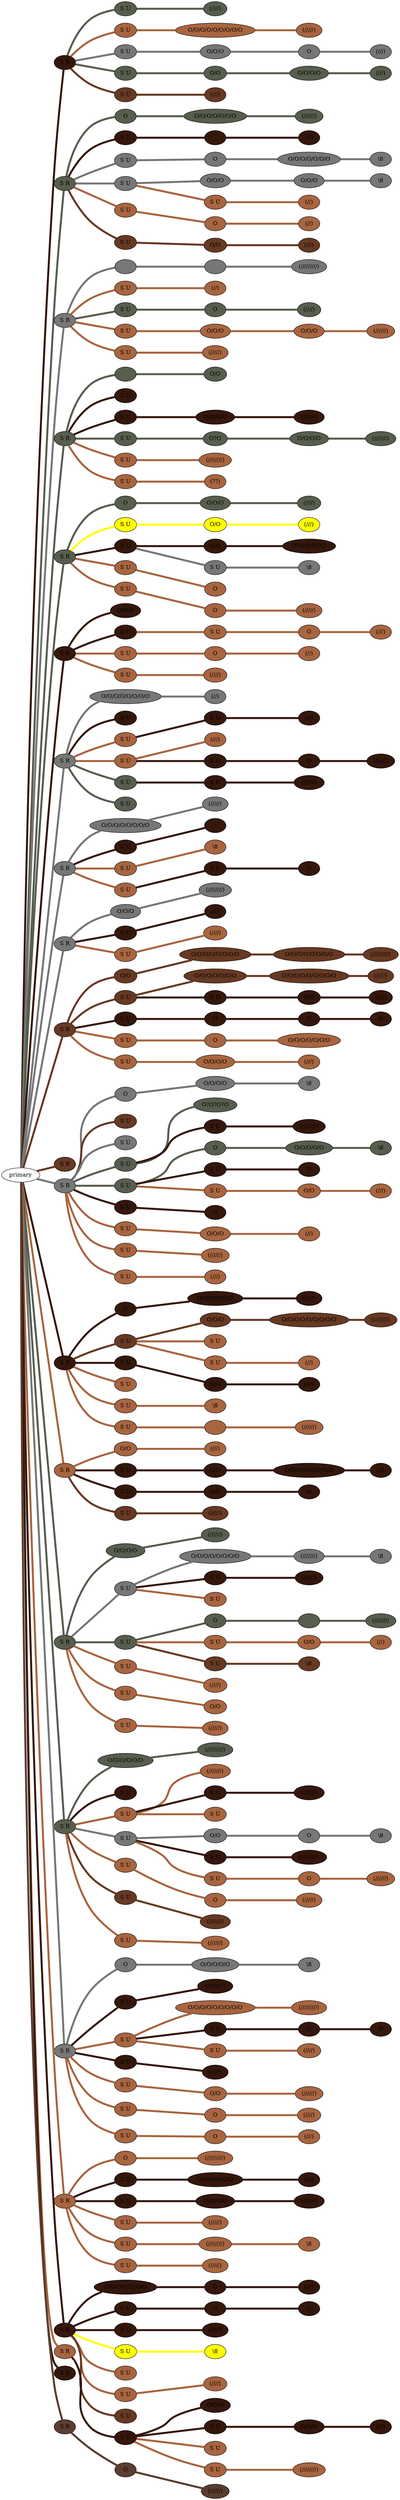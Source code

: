 graph {
 graph [rankdir=LR]
"primary" -- "1" [penwidth=5,color="#35170C"]
"1" [label="S R", style=filled, fillcolor="#35170C"]
"1" -- "1s1" [penwidth=5,color="#575E4E"]
"1s1" [label="S U", style=filled, fillcolor="#575E4E"]
"1s1" -- "1s1:0" [penwidth=5,color="#575E4E"]
"1s1:0" [label="(////)", style=filled, fillcolor="#575E4E"]
"1" -- "1s2" [penwidth=5,color="#A86540"]
"1s2" [label="S U", style=filled, fillcolor="#A86540"]
"1s2" -- "1s2:0" [penwidth=5,color="#A86540"]
"1s2:0" [label="O/O/O/O/O/O/O/O/O", style=filled, fillcolor="#A86540"]
"1s2:0" -- "1s2:1" [penwidth=5,color="#A86540"]
"1s2:1" [label="(/////)", style=filled, fillcolor="#A86540"]
"1" -- "1s3" [penwidth=5,color="#777777"]
"1s3" [label="S U", style=filled, fillcolor="#777777"]
"1s3" -- "1s3:0" [penwidth=5,color="#777777"]
"1s3:0" [label="O/O/O", style=filled, fillcolor="#777777"]
"1s3:0" -- "1s3:1" [penwidth=5,color="#777777"]
"1s3:1" [label="O", style=filled, fillcolor="#777777"]
"1s3:1" -- "1s3:2" [penwidth=5,color="#777777"]
"1s3:2" [label="(///)", style=filled, fillcolor="#777777"]
"1" -- "1s4" [penwidth=5,color="#575E4E"]
"1s4" [label="S U", style=filled, fillcolor="#575E4E"]
"1s4" -- "1s4:0" [penwidth=5,color="#575E4E"]
"1s4:0" [label="O/O", style=filled, fillcolor="#575E4E"]
"1s4:0" -- "1s4:1" [penwidth=5,color="#575E4E"]
"1s4:1" [label="O/O/O/O", style=filled, fillcolor="#575E4E"]
"1s4:1" -- "1s4:2" [penwidth=5,color="#575E4E"]
"1s4:2" [label="(///)", style=filled, fillcolor="#575E4E"]
"1" -- "1s5" [penwidth=5,color="#673923"]
"1s5" [label="S U", style=filled, fillcolor="#673923"]
"1s5" -- "1s5:0" [penwidth=5,color="#673923"]
"1s5:0" [label="(///)", style=filled, fillcolor="#673923"]
"primary" -- "2" [penwidth=5,color="#575E4E"]
"2" [label="S R", style=filled, fillcolor="#575E4E"]
"2" -- "2:0" [penwidth=5,color="#575E4E"]
"2:0" [label="O", style=filled, fillcolor="#575E4E"]
"2:0" -- "2:1" [penwidth=5,color="#575E4E"]
"2:1" [label="O/O/O/O/O/O/O", style=filled, fillcolor="#575E4E"]
"2:1" -- "2:2" [penwidth=5,color="#575E4E"]
"2:2" [label="(//////)", style=filled, fillcolor="#575E4E"]
"2" -- "2s1" [penwidth=5,color="#35170C"]
"2s1" [label="S U", style=filled, fillcolor="#35170C"]
"2s1" -- "2s1:0" [penwidth=5,color="#35170C"]
"2s1:0" [label="", style=filled, fillcolor="#35170C"]
"2s1:0" -- "2s1:1" [penwidth=5,color="#35170C"]
"2s1:1" [label="(//)", style=filled, fillcolor="#35170C"]
"2" -- "2s2" [penwidth=5,color="#777777"]
"2s2" [label="S U", style=filled, fillcolor="#777777"]
"2s2" -- "2s2:0" [penwidth=5,color="#777777"]
"2s2:0" [label="O", style=filled, fillcolor="#777777"]
"2s2:0" -- "2s2:1" [penwidth=5,color="#777777"]
"2s2:1" [label="O/O/O/O/O/O/O", style=filled, fillcolor="#777777"]
"2s2:1" -- "2s2:2" [penwidth=5,color="#777777"]
"2s2:2" [label="\\8", style=filled, fillcolor="#777777"]
"2" -- "2s3" [penwidth=5,color="#777777"]
"2s3" [label="S U", style=filled, fillcolor="#777777"]
"2s3" -- "2s3:0" [penwidth=5,color="#777777"]
"2s3:0" [label="O/O/O", style=filled, fillcolor="#777777"]
"2s3:0" -- "2s3:1" [penwidth=5,color="#777777"]
"2s3:1" [label="O/O/O", style=filled, fillcolor="#777777"]
"2s3:1" -- "2s3:2" [penwidth=5,color="#777777"]
"2s3:2" [label="\\8", style=filled, fillcolor="#777777"]
"2s3" -- "2s3s1" [penwidth=5,color="#A86540"]
"2s3s1" [label="S U", style=filled, fillcolor="#A86540"]
"2s3s1" -- "2s3s1:0" [penwidth=5,color="#A86540"]
"2s3s1:0" [label="(//)", style=filled, fillcolor="#A86540"]
"2" -- "2s4" [penwidth=5,color="#A86540"]
"2s4" [label="S U", style=filled, fillcolor="#A86540"]
"2s4" -- "2s4:0" [penwidth=5,color="#A86540"]
"2s4:0" [label="O", style=filled, fillcolor="#A86540"]
"2s4:0" -- "2s4:1" [penwidth=5,color="#A86540"]
"2s4:1" [label="(//)", style=filled, fillcolor="#A86540"]
"2" -- "2s5" [penwidth=5,color="#673923"]
"2s5" [label="S U", style=filled, fillcolor="#673923"]
"2s5" -- "2s5:0" [penwidth=5,color="#673923"]
"2s5:0" [label="O/O", style=filled, fillcolor="#673923"]
"2s5:0" -- "2s5:1" [penwidth=5,color="#673923"]
"2s5:1" [label="(///)", style=filled, fillcolor="#673923"]
"primary" -- "3" [penwidth=5,color="#777777"]
"3" [label="S R", style=filled, fillcolor="#777777"]
"3" -- "3:0" [penwidth=5,color="#777777"]
"3:0" [label="", style=filled, fillcolor="#777777"]
"3:0" -- "3:1" [penwidth=5,color="#777777"]
"3:1" [label="", style=filled, fillcolor="#777777"]
"3:1" -- "3:2" [penwidth=5,color="#777777"]
"3:2" [label="(/////////)", style=filled, fillcolor="#777777"]
"3" -- "3s1" [penwidth=5,color="#A86540"]
"3s1" [label="S U", style=filled, fillcolor="#A86540"]
"3s1" -- "3s1:0" [penwidth=5,color="#A86540"]
"3s1:0" [label="(//)", style=filled, fillcolor="#A86540"]
"3" -- "3s2" [penwidth=5,color="#575E4E"]
"3s2" [label="S U", style=filled, fillcolor="#575E4E"]
"3s2" -- "3s2:0" [penwidth=5,color="#575E4E"]
"3s2:0" [label="O", style=filled, fillcolor="#575E4E"]
"3s2:0" -- "3s2:1" [penwidth=5,color="#575E4E"]
"3s2:1" [label="(////)", style=filled, fillcolor="#575E4E"]
"3" -- "3s3" [penwidth=5,color="#A86540"]
"3s3" [label="S U", style=filled, fillcolor="#A86540"]
"3s3" -- "3s3:0" [penwidth=5,color="#A86540"]
"3s3:0" [label="O/O/O", style=filled, fillcolor="#A86540"]
"3s3:0" -- "3s3:1" [penwidth=5,color="#A86540"]
"3s3:1" [label="O/O/O", style=filled, fillcolor="#A86540"]
"3s3:1" -- "3s3:2" [penwidth=5,color="#A86540"]
"3s3:2" [label="(//////)", style=filled, fillcolor="#A86540"]
"3" -- "3s4" [penwidth=5,color="#A86540"]
"3s4" [label="S U", style=filled, fillcolor="#A86540"]
"3s4" -- "3s4:0" [penwidth=5,color="#A86540"]
"3s4:0" [label="(/////)", style=filled, fillcolor="#A86540"]
"primary" -- "4" [penwidth=5,color="#575E4E"]
"4" [label="S R", style=filled, fillcolor="#575E4E"]
"4" -- "4:0" [penwidth=5,color="#575E4E"]
"4:0" [label="", style=filled, fillcolor="#575E4E"]
"4:0" -- "4:1" [penwidth=5,color="#575E4E"]
"4:1" [label="O/O", style=filled, fillcolor="#575E4E"]
"4" -- "4s1" [penwidth=5,color="#35170C"]
"4s1" [label="S U", style=filled, fillcolor="#35170C"]
"4" -- "4s2" [penwidth=5,color="#35170C"]
"4s2" [label="S U", style=filled, fillcolor="#35170C"]
"4s2" -- "4s2:0" [penwidth=5,color="#35170C"]
"4s2:0" [label="O/O/O/O", style=filled, fillcolor="#35170C"]
"4s2:0" -- "4s2:1" [penwidth=5,color="#35170C"]
"4s2:1" [label="(///////)", style=filled, fillcolor="#35170C"]
"4" -- "4s3" [penwidth=5,color="#575E4E"]
"4s3" [label="S U", style=filled, fillcolor="#575E4E"]
"4s3" -- "4s3:0" [penwidth=5,color="#575E4E"]
"4s3:0" [label="O?O", style=filled, fillcolor="#575E4E"]
"4s3:0" -- "4s3:1" [penwidth=5,color="#575E4E"]
"4s3:1" [label="O/O/O/O", style=filled, fillcolor="#575E4E"]
"4s3:1" -- "4s3:2" [penwidth=5,color="#575E4E"]
"4s3:2" [label="(///////)", style=filled, fillcolor="#575E4E"]
"4" -- "4s4" [penwidth=5,color="#A86540"]
"4s4" [label="S U", style=filled, fillcolor="#A86540"]
"4s4" -- "4s4:0" [penwidth=5,color="#A86540"]
"4s4:0" [label="(////////)", style=filled, fillcolor="#A86540"]
"4" -- "4s5" [penwidth=5,color="#A86540"]
"4s5" [label="S U", style=filled, fillcolor="#A86540"]
"4s5" -- "4s5:0" [penwidth=5,color="#A86540"]
"4s5:0" [label="(??)", style=filled, fillcolor="#A86540"]
"primary" -- "5" [penwidth=5,color="#575E4E"]
"5" [label="S R", style=filled, fillcolor="#575E4E"]
"5" -- "5:0" [penwidth=5,color="#575E4E"]
"5:0" [label="O", style=filled, fillcolor="#575E4E"]
"5:0" -- "5:1" [penwidth=5,color="#575E4E"]
"5:1" [label="O/O/O", style=filled, fillcolor="#575E4E"]
"5:1" -- "5:2" [penwidth=5,color="#575E4E"]
"5:2" [label="(////)", style=filled, fillcolor="#575E4E"]
"5" -- "5s1" [penwidth=5,color=yellow]
"5s1" [label="S U", style=filled, fillcolor=yellow]
"5s1" -- "5s1:0" [penwidth=5,color=yellow]
"5s1:0" [label="O/O", style=filled, fillcolor=yellow]
"5s1:0" -- "5s1:1" [penwidth=5,color=yellow]
"5s1:1" [label="(///)", style=filled, fillcolor=yellow]
"5" -- "5s2" [penwidth=5,color="#35170C"]
"5s2" [label="S U", style=filled, fillcolor="#35170C"]
"5s2" -- "5s2:0" [penwidth=5,color="#35170C"]
"5s2:0" [label="O/O", style=filled, fillcolor="#35170C"]
"5s2:0" -- "5s2:1" [penwidth=5,color="#35170C"]
"5s2:1" [label="O?O?O?O?O", style=filled, fillcolor="#35170C"]
"5s2" -- "5s2s1" [penwidth=5,color="#777777"]
"5s2s1" [label="S U", style=filled, fillcolor="#777777"]
"5s2s1" -- "5s2s1:0" [penwidth=5,color="#777777"]
"5s2s1:0" [label="\\8", style=filled, fillcolor="#777777"]
"5" -- "5s3" [penwidth=5,color="#A86540"]
"5s3" [label="S U", style=filled, fillcolor="#A86540"]
"5s3" -- "5s3:0" [penwidth=5,color="#A86540"]
"5s3:0" [label="O", style=filled, fillcolor="#A86540"]
"5" -- "5s4" [penwidth=5,color="#A86540"]
"5s4" [label="S U", style=filled, fillcolor="#A86540"]
"5s4" -- "5s4:0" [penwidth=5,color="#A86540"]
"5s4:0" [label="O", style=filled, fillcolor="#A86540"]
"5s4:0" -- "5s4:1" [penwidth=5,color="#A86540"]
"5s4:1" [label="(/////)", style=filled, fillcolor="#A86540"]
"primary" -- "6" [penwidth=5,color="#35170C"]
"6" [label="S R", style=filled, fillcolor="#35170C"]
"6" -- "6:0" [penwidth=5,color="#35170C"]
"6:0" [label="O/O/O", style=filled, fillcolor="#35170C"]
"6" -- "6s1" [penwidth=5,color="#35170C"]
"6s1" [label="S U", style=filled, fillcolor="#35170C"]
"6s1" -- "6s1s1" [penwidth=5,color="#A86540"]
"6s1s1" [label="S U", style=filled, fillcolor="#A86540"]
"6s1s1" -- "6s1s1:0" [penwidth=5,color="#A86540"]
"6s1s1:0" [label="O", style=filled, fillcolor="#A86540"]
"6s1s1:0" -- "6s1s1:1" [penwidth=5,color="#A86540"]
"6s1s1:1" [label="(///)", style=filled, fillcolor="#A86540"]
"6" -- "6s2" [penwidth=5,color="#A86540"]
"6s2" [label="S U", style=filled, fillcolor="#A86540"]
"6s2" -- "6s2:0" [penwidth=5,color="#A86540"]
"6s2:0" [label="O", style=filled, fillcolor="#A86540"]
"6s2:0" -- "6s2:1" [penwidth=5,color="#A86540"]
"6s2:1" [label="(//)", style=filled, fillcolor="#A86540"]
"6" -- "6s3" [penwidth=5,color="#A86540"]
"6s3" [label="S U", style=filled, fillcolor="#A86540"]
"6s3" -- "6s3:0" [penwidth=5,color="#A86540"]
"6s3:0" [label="(////)", style=filled, fillcolor="#A86540"]
"primary" -- "7" [penwidth=5,color="#777777"]
"7" [label="S R", style=filled, fillcolor="#777777"]
"7" -- "7:0" [penwidth=5,color="#777777"]
"7:0" [label="O/O/O/O/O/O/O/O", style=filled, fillcolor="#777777"]
"7:0" -- "7:1" [penwidth=5,color="#777777"]
"7:1" [label="(//)", style=filled, fillcolor="#777777"]
"7" -- "7s1" [penwidth=5,color="#35170C"]
"7s1" [label="S U", style=filled, fillcolor="#35170C"]
"7" -- "7s2" [penwidth=5,color="#A86540"]
"7s2" [label="S U", style=filled, fillcolor="#A86540"]
"7s2" -- "7s2s1" [penwidth=5,color="#35170C"]
"7s2s1" [label="S U", style=filled, fillcolor="#35170C"]
"7s2s1" -- "7s2s1:0" [penwidth=5,color="#35170C"]
"7s2s1:0" [label="(//)", style=filled, fillcolor="#35170C"]
"7" -- "7s3" [penwidth=5,color="#A86540"]
"7s3" [label="S U", style=filled, fillcolor="#A86540"]
"7s3" -- "7s3:0" [penwidth=5,color="#A86540"]
"7s3:0" [label="(///)", style=filled, fillcolor="#A86540"]
"7s3" -- "7s3s1" [penwidth=5,color="#35170C"]
"7s3s1" [label="S U", style=filled, fillcolor="#35170C"]
"7s3s1" -- "7s3s1:0" [penwidth=5,color="#35170C"]
"7s3s1:0" [label="O", style=filled, fillcolor="#35170C"]
"7s3s1:0" -- "7s3s1:1" [penwidth=5,color="#35170C"]
"7s3s1:1" [label="(//////)", style=filled, fillcolor="#35170C"]
"7" -- "7s4" [penwidth=5,color="#575E4E"]
"7s4" [label="S U", style=filled, fillcolor="#575E4E"]
"7s4" -- "7s4s1" [penwidth=5,color="#35170C"]
"7s4s1" [label="S U", style=filled, fillcolor="#35170C"]
"7s4s1" -- "7s4s1:0" [penwidth=5,color="#35170C"]
"7s4s1:0" [label="(///////)", style=filled, fillcolor="#35170C"]
"7" -- "7s5" [penwidth=5,color="#575E4E"]
"7s5" [label="S U", style=filled, fillcolor="#575E4E"]
"primary" -- "8" [penwidth=5,color="#777777"]
"8" [label="S R", style=filled, fillcolor="#777777"]
"8" -- "8:0" [penwidth=5,color="#777777"]
"8:0" [label="O/O/O/O/O/O/O/O", style=filled, fillcolor="#777777"]
"8:0" -- "8:1" [penwidth=5,color="#777777"]
"8:1" [label="(/////)", style=filled, fillcolor="#777777"]
"8" -- "8s1" [penwidth=5,color="#35170C"]
"8s1" [label="S U", style=filled, fillcolor="#35170C"]
"8s1" -- "8s1:0" [penwidth=5,color="#35170C"]
"8s1:0" [label="", style=filled, fillcolor="#35170C"]
"8" -- "8s2" [penwidth=5,color="#A86540"]
"8s2" [label="S U", style=filled, fillcolor="#A86540"]
"8s2" -- "8s2:0" [penwidth=5,color="#A86540"]
"8s2:0" [label="\\8", style=filled, fillcolor="#A86540"]
"8" -- "8s3" [penwidth=5,color="#A86540"]
"8s3" [label="S U", style=filled, fillcolor="#A86540"]
"8s3" -- "8s3s1" [penwidth=5,color="#35170C"]
"8s3s1" [label="S U", style=filled, fillcolor="#35170C"]
"8s3s1" -- "8s3s1:0" [penwidth=5,color="#35170C"]
"8s3s1:0" [label="O", style=filled, fillcolor="#35170C"]
"primary" -- "9" [penwidth=5,color="#777777"]
"9" [label="S R", style=filled, fillcolor="#777777"]
"9" -- "9:0" [penwidth=5,color="#777777"]
"9:0" [label="O/O/O", style=filled, fillcolor="#777777"]
"9:0" -- "9:1" [penwidth=5,color="#777777"]
"9:1" [label="(////////)", style=filled, fillcolor="#777777"]
"9" -- "9s1" [penwidth=5,color="#35170C"]
"9s1" [label="S U", style=filled, fillcolor="#35170C"]
"9s1" -- "9s1:0" [penwidth=5,color="#35170C"]
"9s1:0" [label="(///)", style=filled, fillcolor="#35170C"]
"9" -- "9s2" [penwidth=5,color="#A86540"]
"9s2" [label="S U", style=filled, fillcolor="#A86540"]
"9s2" -- "9s2:0" [penwidth=5,color="#A86540"]
"9s2:0" [label="(////)", style=filled, fillcolor="#A86540"]
"primary" -- "10" [penwidth=5,color="#673923"]
"10" [label="S R", style=filled, fillcolor="#673923"]
"10" -- "10:0" [penwidth=5,color="#673923"]
"10:0" [label="O/O", style=filled, fillcolor="#673923"]
"10:0" -- "10:1" [penwidth=5,color="#673923"]
"10:1" [label="O/O/O/O/O/O/O/O", style=filled, fillcolor="#673923"]
"10:1" -- "10:2" [penwidth=5,color="#673923"]
"10:2" [label="O/O/O/O/O/O/O/O", style=filled, fillcolor="#673923"]
"10:2" -- "10:3" [penwidth=5,color="#673923"]
"10:3" [label="(/////////)", style=filled, fillcolor="#673923"]
"10" -- "10s1" [penwidth=5,color="#673923"]
"10s1" [label="S U", style=filled, fillcolor="#673923"]
"10s1" -- "10s1:0" [penwidth=5,color="#673923"]
"10s1:0" [label="O/O/O/O/O/O/O", style=filled, fillcolor="#673923"]
"10s1:0" -- "10s1:1" [penwidth=5,color="#673923"]
"10s1:1" [label="O/O/O/O/O/O/O/O/O", style=filled, fillcolor="#673923"]
"10s1:1" -- "10s1:2" [penwidth=5,color="#673923"]
"10s1:2" [label="(/////)", style=filled, fillcolor="#673923"]
"10s1" -- "10s1s1" [penwidth=5,color="#35170C"]
"10s1s1" [label="S U", style=filled, fillcolor="#35170C"]
"10s1s1" -- "10s1s1:0" [penwidth=5,color="#35170C"]
"10s1s1:0" [label="O/O", style=filled, fillcolor="#35170C"]
"10s1s1:0" -- "10s1s1:1" [penwidth=5,color="#35170C"]
"10s1s1:1" [label="(////)", style=filled, fillcolor="#35170C"]
"10" -- "10s2" [penwidth=5,color="#35170C"]
"10s2" [label="S U", style=filled, fillcolor="#35170C"]
"10s2" -- "10s2:0" [penwidth=5,color="#35170C"]
"10s2:0" [label="O", style=filled, fillcolor="#35170C"]
"10s2:0" -- "10s2:1" [penwidth=5,color="#35170C"]
"10s2:1" [label="O", style=filled, fillcolor="#35170C"]
"10s2:1" -- "10s2:2" [penwidth=5,color="#35170C"]
"10s2:2" [label="\\8", style=filled, fillcolor="#35170C"]
"10" -- "10s3" [penwidth=5,color="#A86540"]
"10s3" [label="S U", style=filled, fillcolor="#A86540"]
"10s3" -- "10s3:0" [penwidth=5,color="#A86540"]
"10s3:0" [label="O", style=filled, fillcolor="#A86540"]
"10s3:0" -- "10s3:1" [penwidth=5,color="#A86540"]
"10s3:1" [label="O/O/O/O/O/O/O", style=filled, fillcolor="#A86540"]
"10" -- "10s4" [penwidth=5,color="#A86540"]
"10s4" [label="S U", style=filled, fillcolor="#A86540"]
"10s4" -- "10s4:0" [penwidth=5,color="#A86540"]
"10s4:0" [label="O/O/O/O", style=filled, fillcolor="#A86540"]
"10s4:0" -- "10s4:1" [penwidth=5,color="#A86540"]
"10s4:1" [label="(///)", style=filled, fillcolor="#A86540"]
"primary" -- "11" [penwidth=5,color="#673923"]
"11" [label="S R", style=filled, fillcolor="#673923"]
"primary" -- "12" [penwidth=5,color="#777777"]
"12" [label="S R", style=filled, fillcolor="#777777"]
"12" -- "12:0" [penwidth=5,color="#777777"]
"12:0" [label="O", style=filled, fillcolor="#777777"]
"12:0" -- "12:1" [penwidth=5,color="#777777"]
"12:1" [label="O/O/O/O", style=filled, fillcolor="#777777"]
"12:1" -- "12:2" [penwidth=5,color="#777777"]
"12:2" [label="\\8", style=filled, fillcolor="#777777"]
"12" -- "12s1" [penwidth=5,color="#673923"]
"12s1" [label="S U", style=filled, fillcolor="#673923"]
"12" -- "12s2" [penwidth=5,color="#777777"]
"12s2" [label="S U", style=filled, fillcolor="#777777"]
"12" -- "12s3" [penwidth=5,color="#575E4E"]
"12s3" [label="S U", style=filled, fillcolor="#575E4E"]
"12s3" -- "12s3:0" [penwidth=5,color="#575E4E"]
"12s3:0" [label="O?O?O?O", style=filled, fillcolor="#575E4E"]
"12s3" -- "12s3s1" [penwidth=5,color="#35170C"]
"12s3s1" [label="S U", style=filled, fillcolor="#35170C"]
"12s3s1" -- "12s3s1:0" [penwidth=5,color="#35170C"]
"12s3s1:0" [label="(////////)", style=filled, fillcolor="#35170C"]
"12" -- "12s4" [penwidth=5,color="#575E4E"]
"12s4" [label="S U", style=filled, fillcolor="#575E4E"]
"12s4" -- "12s4:0" [penwidth=5,color="#575E4E"]
"12s4:0" [label="O", style=filled, fillcolor="#575E4E"]
"12s4:0" -- "12s4:1" [penwidth=5,color="#575E4E"]
"12s4:1" [label="O/O/O/O/O", style=filled, fillcolor="#575E4E"]
"12s4:1" -- "12s4:2" [penwidth=5,color="#575E4E"]
"12s4:2" [label="\\8", style=filled, fillcolor="#575E4E"]
"12s4" -- "12s4s1" [penwidth=5,color="#35170C"]
"12s4s1" [label="S U", style=filled, fillcolor="#35170C"]
"12s4s1" -- "12s4s1:0" [penwidth=5,color="#35170C"]
"12s4s1:0" [label="O", style=filled, fillcolor="#35170C"]
"12s4" -- "12s4s2" [penwidth=5,color="#A86540"]
"12s4s2" [label="S U", style=filled, fillcolor="#A86540"]
"12s4s2" -- "12s4s2:0" [penwidth=5,color="#A86540"]
"12s4s2:0" [label="O/O", style=filled, fillcolor="#A86540"]
"12s4s2:0" -- "12s4s2:1" [penwidth=5,color="#A86540"]
"12s4s2:1" [label="(///)", style=filled, fillcolor="#A86540"]
"12" -- "12s5" [penwidth=5,color="#35170C"]
"12s5" [label="S U", style=filled, fillcolor="#35170C"]
"12s5" -- "12s5:0" [penwidth=5,color="#35170C"]
"12s5:0" [label="O", style=filled, fillcolor="#35170C"]
"12" -- "12s6" [penwidth=5,color="#A86540"]
"12s6" [label="S U", style=filled, fillcolor="#A86540"]
"12s6" -- "12s6:0" [penwidth=5,color="#A86540"]
"12s6:0" [label="O/O/O", style=filled, fillcolor="#A86540"]
"12s6:0" -- "12s6:1" [penwidth=5,color="#A86540"]
"12s6:1" [label="(//)", style=filled, fillcolor="#A86540"]
"12" -- "12s7" [penwidth=5,color="#A86540"]
"12s7" [label="S U", style=filled, fillcolor="#A86540"]
"12s7" -- "12s7:0" [penwidth=5,color="#A86540"]
"12s7:0" [label="(//////)", style=filled, fillcolor="#A86540"]
"12" -- "12s8" [penwidth=5,color="#A86540"]
"12s8" [label="S U", style=filled, fillcolor="#A86540"]
"12s8" -- "12s8:0" [penwidth=5,color="#A86540"]
"12s8:0" [label="(///)", style=filled, fillcolor="#A86540"]
"primary" -- "13" [penwidth=5,color="#35170C"]
"13" [label="S R", style=filled, fillcolor="#35170C"]
"13" -- "13:0" [penwidth=5,color="#35170C"]
"13:0" [label="O", style=filled, fillcolor="#35170C"]
"13:0" -- "13:1" [penwidth=5,color="#35170C"]
"13:1" [label="O/O/O/O/O/O", style=filled, fillcolor="#35170C"]
"13:1" -- "13:2" [penwidth=5,color="#35170C"]
"13:2" [label="(/////)", style=filled, fillcolor="#35170C"]
"13" -- "13s1" [penwidth=5,color="#673923"]
"13s1" [label="S U", style=filled, fillcolor="#673923"]
"13s1" -- "13s1:0" [penwidth=5,color="#673923"]
"13s1:0" [label="O/O/O", style=filled, fillcolor="#673923"]
"13s1:0" -- "13s1:1" [penwidth=5,color="#673923"]
"13s1:1" [label="O/O/O/O/O/O/O/O/O", style=filled, fillcolor="#673923"]
"13s1:1" -- "13s1:2" [penwidth=5,color="#673923"]
"13s1:2" [label="(////////)", style=filled, fillcolor="#673923"]
"13s1" -- "13s1s1" [penwidth=5,color="#A86540"]
"13s1s1" [label="S U", style=filled, fillcolor="#A86540"]
"13s1" -- "13s1s2" [penwidth=5,color="#A86540"]
"13s1s2" [label="S U", style=filled, fillcolor="#A86540"]
"13s1s2" -- "13s1s2:0" [penwidth=5,color="#A86540"]
"13s1s2:0" [label="(//)", style=filled, fillcolor="#A86540"]
"13" -- "13s2" [penwidth=5,color="#35170C"]
"13s2" [label="S U", style=filled, fillcolor="#35170C"]
"13s2" -- "13s2:0" [penwidth=5,color="#35170C"]
"13s2:0" [label="O/O", style=filled, fillcolor="#35170C"]
"13s2:0" -- "13s2:1" [penwidth=5,color="#35170C"]
"13s2:1" [label="(///)", style=filled, fillcolor="#35170C"]
"13" -- "13s3" [penwidth=5,color="#A86540"]
"13s3" [label="S U", style=filled, fillcolor="#A86540"]
"13" -- "13s4" [penwidth=5,color="#A86540"]
"13s4" [label="S U", style=filled, fillcolor="#A86540"]
"13s4" -- "13s4:0" [penwidth=5,color="#A86540"]
"13s4:0" [label="\\8", style=filled, fillcolor="#A86540"]
"13" -- "13s5" [penwidth=5,color="#A86540"]
"13s5" [label="S U", style=filled, fillcolor="#A86540"]
"13s5" -- "13s5:0" [penwidth=5,color="#A86540"]
"13s5:0" [label="", style=filled, fillcolor="#A86540"]
"13s5:0" -- "13s5:1" [penwidth=5,color="#A86540"]
"13s5:1" [label="(//////)", style=filled, fillcolor="#A86540"]
"primary" -- "14" [penwidth=5,color="#A86540"]
"14" [label="S R", style=filled, fillcolor="#A86540"]
"14" -- "14:0" [penwidth=5,color="#A86540"]
"14:0" [label="O/O", style=filled, fillcolor="#A86540"]
"14:0" -- "14:1" [penwidth=5,color="#A86540"]
"14:1" [label="(///)", style=filled, fillcolor="#A86540"]
"14" -- "14s1" [penwidth=5,color="#35170C"]
"14s1" [label="S U", style=filled, fillcolor="#35170C"]
"14s1" -- "14s1:0" [penwidth=5,color="#35170C"]
"14s1:0" [label="O/O", style=filled, fillcolor="#35170C"]
"14s1:0" -- "14s1:1" [penwidth=5,color="#35170C"]
"14s1:1" [label="O/O/O/O/O/O/O/O", style=filled, fillcolor="#35170C"]
"14s1:1" -- "14s1:2" [penwidth=5,color="#35170C"]
"14s1:2" [label="(//)", style=filled, fillcolor="#35170C"]
"14" -- "14s2" [penwidth=5,color="#35170C"]
"14s2" [label="S U", style=filled, fillcolor="#35170C"]
"14s2" -- "14s2:0" [penwidth=5,color="#35170C"]
"14s2:0" [label="O/O", style=filled, fillcolor="#35170C"]
"14s2:0" -- "14s2:1" [penwidth=5,color="#35170C"]
"14s2:1" [label="\\8", style=filled, fillcolor="#35170C"]
"14" -- "14s3" [penwidth=5,color="#673923"]
"14s3" [label="S U", style=filled, fillcolor="#673923"]
"14s3" -- "14s3:0" [penwidth=5,color="#673923"]
"14s3:0" [label="(/////)", style=filled, fillcolor="#673923"]
"primary" -- "15" [penwidth=5,color="#575E4E"]
"15" [label="S R", style=filled, fillcolor="#575E4E"]
"15" -- "15:0" [penwidth=5,color="#575E4E"]
"15:0" [label="O/O/O/O", style=filled, fillcolor="#575E4E"]
"15:0" -- "15:1" [penwidth=5,color="#575E4E"]
"15:1" [label="(//////)", style=filled, fillcolor="#575E4E"]
"15" -- "15s1" [penwidth=5,color="#777777"]
"15s1" [label="S U", style=filled, fillcolor="#777777"]
"15s1" -- "15s1:0" [penwidth=5,color="#777777"]
"15s1:0" [label="O/O/O/O/O/O/O/O", style=filled, fillcolor="#777777"]
"15s1:0" -- "15s1:1" [penwidth=5,color="#777777"]
"15s1:1" [label="(///////)", style=filled, fillcolor="#777777"]
"15s1:1" -- "15s1:2" [penwidth=5,color="#777777"]
"15s1:2" [label="\\8", style=filled, fillcolor="#777777"]
"15s1" -- "15s1s1" [penwidth=5,color="#35170C"]
"15s1s1" [label="S U", style=filled, fillcolor="#35170C"]
"15s1s1" -- "15s1s1:0" [penwidth=5,color="#35170C"]
"15s1s1:0" [label="(//////)", style=filled, fillcolor="#35170C"]
"15s1" -- "15s1s2" [penwidth=5,color="#A86540"]
"15s1s2" [label="S U", style=filled, fillcolor="#A86540"]
"15" -- "15s2" [penwidth=5,color="#575E4E"]
"15s2" [label="S U", style=filled, fillcolor="#575E4E"]
"15s2" -- "15s2:0" [penwidth=5,color="#575E4E"]
"15s2:0" [label="O", style=filled, fillcolor="#575E4E"]
"15s2:0" -- "15s2:1" [penwidth=5,color="#575E4E"]
"15s2:1" [label="", style=filled, fillcolor="#575E4E"]
"15s2:1" -- "15s2:2" [penwidth=5,color="#575E4E"]
"15s2:2" [label="(///////)", style=filled, fillcolor="#575E4E"]
"15s2" -- "15s2s1" [penwidth=5,color="#A86540"]
"15s2s1" [label="S U", style=filled, fillcolor="#A86540"]
"15s2s1" -- "15s2s1:0" [penwidth=5,color="#A86540"]
"15s2s1:0" [label="O/O", style=filled, fillcolor="#A86540"]
"15s2s1:0" -- "15s2s1:1" [penwidth=5,color="#A86540"]
"15s2s1:1" [label="(//)", style=filled, fillcolor="#A86540"]
"15s2" -- "15s2s2" [penwidth=5,color="#673923"]
"15s2s2" [label="S U", style=filled, fillcolor="#673923"]
"15s2s2" -- "15s2s2:0" [penwidth=5,color="#673923"]
"15s2s2:0" [label="\\8", style=filled, fillcolor="#673923"]
"15" -- "15s3" [penwidth=5,color="#A86540"]
"15s3" [label="S U", style=filled, fillcolor="#A86540"]
"15s3" -- "15s3:0" [penwidth=5,color="#A86540"]
"15s3:0" [label="(////)", style=filled, fillcolor="#A86540"]
"15" -- "15s4" [penwidth=5,color="#A86540"]
"15s4" [label="S U", style=filled, fillcolor="#A86540"]
"15s4" -- "15s4:0" [penwidth=5,color="#A86540"]
"15s4:0" [label="O/O", style=filled, fillcolor="#A86540"]
"15" -- "15s5" [penwidth=5,color="#A86540"]
"15s5" [label="S U", style=filled, fillcolor="#A86540"]
"15s5" -- "15s5:0" [penwidth=5,color="#A86540"]
"15s5:0" [label="(/////)", style=filled, fillcolor="#A86540"]
"primary" -- "16" [penwidth=5,color="#575E4E"]
"16" [label="S R", style=filled, fillcolor="#575E4E"]
"16" -- "16:0" [penwidth=5,color="#575E4E"]
"16:0" [label="O/O/O/O/O/O", style=filled, fillcolor="#575E4E"]
"16:0" -- "16:1" [penwidth=5,color="#575E4E"]
"16:1" [label="(/////////)", style=filled, fillcolor="#575E4E"]
"16" -- "16s1" [penwidth=5,color="#35170C"]
"16s1" [label="S U", style=filled, fillcolor="#35170C"]
"16" -- "16s2" [penwidth=5,color="#A86540"]
"16s2" [label="S U", style=filled, fillcolor="#A86540"]
"16s2" -- "16s2:0" [penwidth=5,color="#A86540"]
"16s2:0" [label="(///////)", style=filled, fillcolor="#A86540"]
"16s2" -- "16s2s1" [penwidth=5,color="#35170C"]
"16s2s1" [label="S U", style=filled, fillcolor="#35170C"]
"16s2s1" -- "16s2s1:0" [penwidth=5,color="#35170C"]
"16s2s1:0" [label="(///////)", style=filled, fillcolor="#35170C"]
"16s2" -- "16s2s2" [penwidth=5,color="#A86540"]
"16s2s2" [label="S U", style=filled, fillcolor="#A86540"]
"16" -- "16s3" [penwidth=5,color="#777777"]
"16s3" [label="S U", style=filled, fillcolor="#777777"]
"16s3" -- "16s3:0" [penwidth=5,color="#777777"]
"16s3:0" [label="O/O", style=filled, fillcolor="#777777"]
"16s3:0" -- "16s3:1" [penwidth=5,color="#777777"]
"16s3:1" [label="O", style=filled, fillcolor="#777777"]
"16s3:1" -- "16s3:2" [penwidth=5,color="#777777"]
"16s3:2" [label="\\8", style=filled, fillcolor="#777777"]
"16s3" -- "16s3s1" [penwidth=5,color="#35170C"]
"16s3s1" [label="S U", style=filled, fillcolor="#35170C"]
"16s3s1" -- "16s3s1:0" [penwidth=5,color="#35170C"]
"16s3s1:0" [label="(/////////)", style=filled, fillcolor="#35170C"]
"16s3" -- "16s3s2" [penwidth=5,color="#A86540"]
"16s3s2" [label="S U", style=filled, fillcolor="#A86540"]
"16s3s2" -- "16s3s2:0" [penwidth=5,color="#A86540"]
"16s3s2:0" [label="O", style=filled, fillcolor="#A86540"]
"16s3s2:0" -- "16s3s2:1" [penwidth=5,color="#A86540"]
"16s3s2:1" [label="(//////)", style=filled, fillcolor="#A86540"]
"16" -- "16s4" [penwidth=5,color="#A86540"]
"16s4" [label="S U", style=filled, fillcolor="#A86540"]
"16s4" -- "16s4:0" [penwidth=5,color="#A86540"]
"16s4:0" [label="O", style=filled, fillcolor="#A86540"]
"16s4:0" -- "16s4:1" [penwidth=5,color="#A86540"]
"16s4:1" [label="(/////)", style=filled, fillcolor="#A86540"]
"16" -- "16s5" [penwidth=5,color="#673923"]
"16s5" [label="S U", style=filled, fillcolor="#673923"]
"16s5" -- "16s5:0" [penwidth=5,color="#673923"]
"16s5:0" [label="(///////)", style=filled, fillcolor="#673923"]
"16" -- "16s6" [penwidth=5,color="#A86540"]
"16s6" [label="S U", style=filled, fillcolor="#A86540"]
"16s6" -- "16s6:0" [penwidth=5,color="#A86540"]
"16s6:0" [label="(//////)", style=filled, fillcolor="#A86540"]
"primary" -- "17" [penwidth=5,color="#777777"]
"17" [label="S R", style=filled, fillcolor="#777777"]
"17" -- "17:0" [penwidth=5,color="#777777"]
"17:0" [label="O", style=filled, fillcolor="#777777"]
"17:0" -- "17:1" [penwidth=5,color="#777777"]
"17:1" [label="O/O/O/O/O", style=filled, fillcolor="#777777"]
"17:1" -- "17:2" [penwidth=5,color="#777777"]
"17:2" [label="\\8", style=filled, fillcolor="#777777"]
"17" -- "17s1" [penwidth=5,color="#35170C"]
"17s1" [label="S U", style=filled, fillcolor="#35170C"]
"17s1" -- "17s1:0" [penwidth=5,color="#35170C"]
"17s1:0" [label="(/////////)", style=filled, fillcolor="#35170C"]
"17" -- "17s2" [penwidth=5,color="#A86540"]
"17s2" [label="S U", style=filled, fillcolor="#A86540"]
"17s2" -- "17s2:0" [penwidth=5,color="#A86540"]
"17s2:0" [label="O/O/O/O/O/O/O/O/O", style=filled, fillcolor="#A86540"]
"17s2:0" -- "17s2:1" [penwidth=5,color="#A86540"]
"17s2:1" [label="(/////////)", style=filled, fillcolor="#A86540"]
"17s2" -- "17s2s1" [penwidth=5,color="#35170C"]
"17s2s1" [label="S U", style=filled, fillcolor="#35170C"]
"17s2s1" -- "17s2s1:0" [penwidth=5,color="#35170C"]
"17s2s1:0" [label="O", style=filled, fillcolor="#35170C"]
"17s2s1:0" -- "17s2s1:1" [penwidth=5,color="#35170C"]
"17s2s1:1" [label="\\8", style=filled, fillcolor="#35170C"]
"17s2" -- "17s2s2" [penwidth=5,color="#A86540"]
"17s2s2" [label="S U", style=filled, fillcolor="#A86540"]
"17s2s2" -- "17s2s2:0" [penwidth=5,color="#A86540"]
"17s2s2:0" [label="(////)", style=filled, fillcolor="#A86540"]
"17" -- "17s3" [penwidth=5,color="#35170C"]
"17s3" [label="S U", style=filled, fillcolor="#35170C"]
"17s3" -- "17s3:0" [penwidth=5,color="#35170C"]
"17s3:0" [label="(/////)", style=filled, fillcolor="#35170C"]
"17" -- "17s4" [penwidth=5,color="#A86540"]
"17s4" [label="S U", style=filled, fillcolor="#A86540"]
"17s4" -- "17s4:0" [penwidth=5,color="#A86540"]
"17s4:0" [label="O/O", style=filled, fillcolor="#A86540"]
"17s4:0" -- "17s4:1" [penwidth=5,color="#A86540"]
"17s4:1" [label="(//////)", style=filled, fillcolor="#A86540"]
"17" -- "17s5" [penwidth=5,color="#A86540"]
"17s5" [label="S U", style=filled, fillcolor="#A86540"]
"17s5" -- "17s5:0" [penwidth=5,color="#A86540"]
"17s5:0" [label="O", style=filled, fillcolor="#A86540"]
"17s5:0" -- "17s5:1" [penwidth=5,color="#A86540"]
"17s5:1" [label="(////)", style=filled, fillcolor="#A86540"]
"17" -- "17s6" [penwidth=5,color="#A86540"]
"17s6" [label="S U", style=filled, fillcolor="#A86540"]
"17s6" -- "17s6:0" [penwidth=5,color="#A86540"]
"17s6:0" [label="O", style=filled, fillcolor="#A86540"]
"17s6:0" -- "17s6:1" [penwidth=5,color="#A86540"]
"17s6:1" [label="(///)", style=filled, fillcolor="#A86540"]
"primary" -- "18" [penwidth=5,color="#A86540"]
"18" [label="S R", style=filled, fillcolor="#A86540"]
"18" -- "18:0" [penwidth=5,color="#A86540"]
"18:0" [label="O", style=filled, fillcolor="#A86540"]
"18:0" -- "18:1" [penwidth=5,color="#A86540"]
"18:1" [label="(/////////)", style=filled, fillcolor="#A86540"]
"18" -- "18s1" [penwidth=5,color="#35170C"]
"18s1" [label="S U", style=filled, fillcolor="#35170C"]
"18s1" -- "18s1:0" [penwidth=5,color="#35170C"]
"18s1:0" [label="O/O/O/O/O/O", style=filled, fillcolor="#35170C"]
"18s1:0" -- "18s1:1" [penwidth=5,color="#35170C"]
"18s1:1" [label="(///)", style=filled, fillcolor="#35170C"]
"18" -- "18s2" [penwidth=5,color="#35170C"]
"18s2" [label="S U", style=filled, fillcolor="#35170C"]
"18s2" -- "18s2:0" [penwidth=5,color="#35170C"]
"18s2:0" [label="O/O/O/O", style=filled, fillcolor="#35170C"]
"18s2:0" -- "18s2:1" [penwidth=5,color="#35170C"]
"18s2:1" [label="(///////)", style=filled, fillcolor="#35170C"]
"18" -- "18s3" [penwidth=5,color="#A86540"]
"18s3" [label="S U", style=filled, fillcolor="#A86540"]
"18s3" -- "18s3:0" [penwidth=5,color="#A86540"]
"18s3:0" [label="(/////)", style=filled, fillcolor="#A86540"]
"18" -- "18s4" [penwidth=5,color="#A86540"]
"18s4" [label="S U", style=filled, fillcolor="#A86540"]
"18s4" -- "18s4:0" [penwidth=5,color="#A86540"]
"18s4:0" [label="(////////)", style=filled, fillcolor="#A86540"]
"18s4:0" -- "18s4:1" [penwidth=5,color="#A86540"]
"18s4:1" [label="\\8", style=filled, fillcolor="#A86540"]
"18" -- "18s5" [penwidth=5,color="#A86540"]
"18s5" [label="S U", style=filled, fillcolor="#A86540"]
"18s5" -- "18s5:0" [penwidth=5,color="#A86540"]
"18s5:0" [label="(/////)", style=filled, fillcolor="#A86540"]
"primary" -- "19" [penwidth=5,color="#35170C"]
"19" [label="S R", style=filled, fillcolor="#35170C"]
"19" -- "19:0" [penwidth=5,color="#35170C"]
"19:0" [label="O/O/O/O/O/O/O", style=filled, fillcolor="#35170C"]
"19:0" -- "19:1" [penwidth=5,color="#35170C"]
"19:1" [label="O", style=filled, fillcolor="#35170C"]
"19:1" -- "19:2" [penwidth=5,color="#35170C"]
"19:2" [label="(///)", style=filled, fillcolor="#35170C"]
"19" -- "19s1" [penwidth=5,color="#35170C"]
"19s1" [label="S U", style=filled, fillcolor="#35170C"]
"19s1" -- "19s1:0" [penwidth=5,color="#35170C"]
"19s1:0" [label="O", style=filled, fillcolor="#35170C"]
"19s1:0" -- "19s1:1" [penwidth=5,color="#35170C"]
"19s1:1" [label="(//)", style=filled, fillcolor="#35170C"]
"19" -- "19s2" [penwidth=5,color="#35170C"]
"19s2" [label="S U", style=filled, fillcolor="#35170C"]
"19s2" -- "19s2:0" [penwidth=5,color="#35170C"]
"19s2:0" [label="(/////)", style=filled, fillcolor="#35170C"]
"19" -- "19s3" [penwidth=5,color=yellow]
"19s3" [label="S U", style=filled, fillcolor=yellow]
"19s3" -- "19s3:0" [penwidth=5,color=yellow]
"19s3:0" [label="\\8", style=filled, fillcolor=yellow]
"19" -- "19s4" [penwidth=5,color="#A86540"]
"19s4" [label="S U", style=filled, fillcolor="#A86540"]
"19" -- "19s5" [penwidth=5,color="#A86540"]
"19s5" [label="S U", style=filled, fillcolor="#A86540"]
"19s5" -- "19s5:0" [penwidth=5,color="#A86540"]
"19s5:0" [label="(////)", style=filled, fillcolor="#A86540"]
"19" -- "19s6" [penwidth=5,color="#673923"]
"19s6" [label="S U", style=filled, fillcolor="#673923"]
"primary" -- "20" [penwidth=5,color="#A86540"]
"20" [label="S R", style=filled, fillcolor="#A86540"]
"20" -- "20s1" [penwidth=5,color="#35170C"]
"20s1" [label="S U", style=filled, fillcolor="#35170C"]
"20s1" -- "20s1:0" [penwidth=5,color="#35170C"]
"20s1:0" [label="O/O/O", style=filled, fillcolor="#35170C"]
"20s1" -- "20s1s1" [penwidth=5,color="#35170C"]
"20s1s1" [label="S U", style=filled, fillcolor="#35170C"]
"20s1s1" -- "20s1s1:0" [penwidth=5,color="#35170C"]
"20s1s1:0" [label="O/O/O", style=filled, fillcolor="#35170C"]
"20s1s1:0" -- "20s1s1:1" [penwidth=5,color="#35170C"]
"20s1s1:1" [label="(///)", style=filled, fillcolor="#35170C"]
"20s1" -- "20s1s2" [penwidth=5,color="#A86540"]
"20s1s2" [label="S U", style=filled, fillcolor="#A86540"]
"20s1" -- "20s1s3" [penwidth=5,color="#A86540"]
"20s1s3" [label="S U", style=filled, fillcolor="#A86540"]
"20s1s3" -- "20s1s3:0" [penwidth=5,color="#A86540"]
"20s1s3:0" [label="(////////)", style=filled, fillcolor="#A86540"]
"primary" -- "21" [penwidth=5,color="#35170C"]
"21" [label="S R", style=filled, fillcolor="#35170C"]
"primary" -- "22" [penwidth=5,color="#5A3D30"]
"22" [label="S R", style=filled, fillcolor="#5A3D30"]
"22" -- "22:0" [penwidth=5,color="#5A3D30"]
"22:0" [label="O", style=filled, fillcolor="#5A3D30"]
"22:0" -- "22:1" [penwidth=5,color="#5A3D30"]
"22:1" [label="(//////)", style=filled, fillcolor="#5A3D30"]
}
